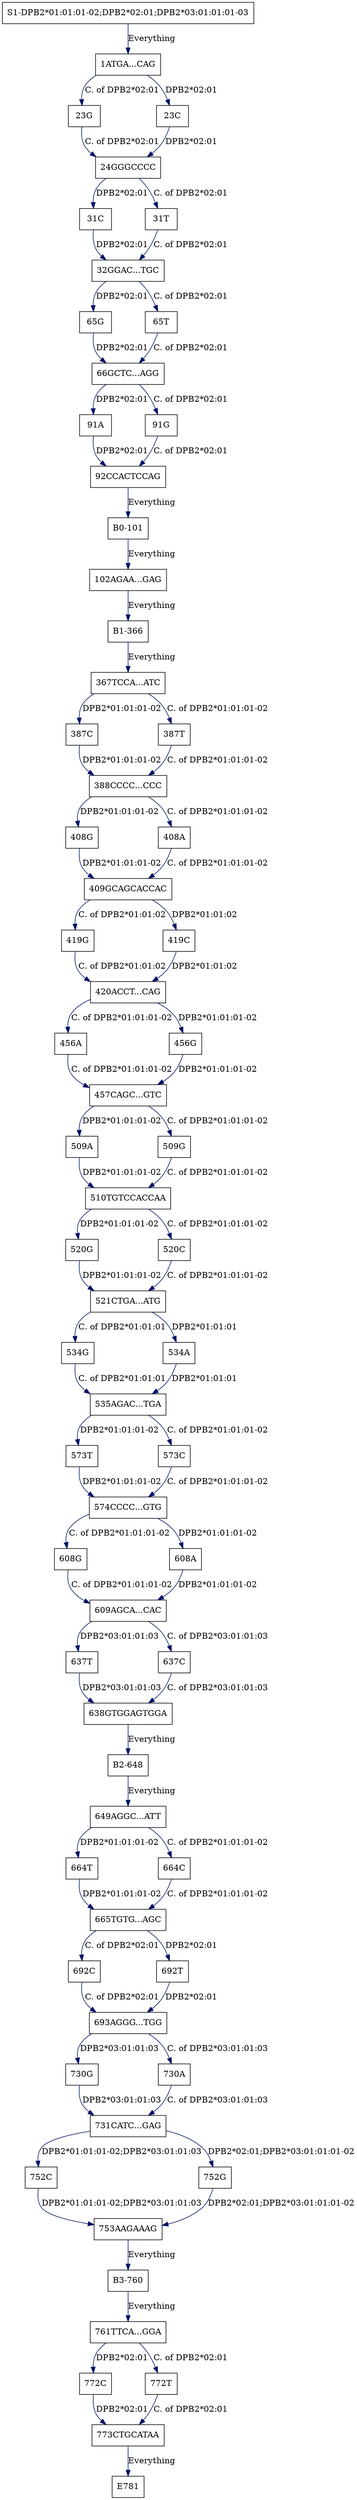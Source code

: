 digraph G {
  "408G" [shape=box, ];
  "609AGCA...CAC" [shape=box, ];
  "664T" [shape=box, ];
  "388CCCC...CCC" [shape=box, ];
  "521CTGA...ATG" [shape=box, ];
  "457CAGC...GTC" [shape=box, ];
  "456A" [shape=box, ];
  "420ACCT...CAG" [shape=box, ];
  "637T" [shape=box, ];
  "752C" [shape=box, ];
  "B1-366" [shape=box, ];
  "102AGAA...GAG" [shape=box, ];
  "692C" [shape=box, ];
  "731CATC...GAG" [shape=box, ];
  "409GCAGCACCAC" [shape=box, ];
  "31C" [shape=box, ];
  "665TGTG...AGC" [shape=box, ];
  "730G" [shape=box, ];
  "574CCCC...GTG" [shape=box, ];
  "24GGGCCCC" [shape=box, ];
  "608G" [shape=box, ];
  "65G" [shape=box, ];
  "693AGGG...TGG" [shape=box, ];
  "752G" [shape=box, ];
  "573T" [shape=box, ];
  "91A" [shape=box, ];
  "509A" [shape=box, ];
  "761TTCA...GGA" [shape=box, ];
  "S1-DPB2*01:01:01-02;DPB2*02:01;DPB2*03:01:01:01-03" [shape=box, ];
  "664C" [shape=box, ];
  "92CCACTCCAG" [shape=box, ];
  "66GCTC...AGG" [shape=box, ];
  "534G" [shape=box, ];
  "638GTGGAGTGGA" [shape=box, ];
  "91G" [shape=box, ];
  "B3-760" [shape=box, ];
  "387C" [shape=box, ];
  "509G" [shape=box, ];
  "32GGAC...TGC" [shape=box, ];
  "408A" [shape=box, ];
  "B2-648" [shape=box, ];
  "573C" [shape=box, ];
  "456G" [shape=box, ];
  "772C" [shape=box, ];
  "520G" [shape=box, ];
  "23G" [shape=box, ];
  "419G" [shape=box, ];
  "B0-101" [shape=box, ];
  "510TGTCCACCAA" [shape=box, ];
  "753AAGAAAG" [shape=box, ];
  "637C" [shape=box, ];
  "608A" [shape=box, ];
  "367TCCA...ATC" [shape=box, ];
  "23C" [shape=box, ];
  "534A" [shape=box, ];
  "E781" [shape=box, ];
  "535AGAC...TGA" [shape=box, ];
  "387T" [shape=box, ];
  "730A" [shape=box, ];
  "520C" [shape=box, ];
  "772T" [shape=box, ];
  "773CTGCATAA" [shape=box, ];
  "31T" [shape=box, ];
  "65T" [shape=box, ];
  "649AGGC...ATT" [shape=box, ];
  "419C" [shape=box, ];
  "692T" [shape=box, ];
  "1ATGA...CAG" [shape=box, ];
  
  
  edge [color="#001267", ];
  "408G" -> "409GCAGCACCAC" [label="DPB2*01:01:01-02", ];
  "609AGCA...CAC" -> "637C" [label="C. of DPB2*03:01:01:03", ];
  "609AGCA...CAC" -> "637T" [label="DPB2*03:01:01:03", ];
  "664T" -> "665TGTG...AGC" [label="DPB2*01:01:01-02", ];
  "388CCCC...CCC" -> "408A" [label="C. of DPB2*01:01:01-02", ];
  "388CCCC...CCC" -> "408G" [label="DPB2*01:01:01-02", ];
  "521CTGA...ATG" -> "534A" [label="DPB2*01:01:01", ];
  "521CTGA...ATG" -> "534G" [label="C. of DPB2*01:01:01", ];
  "457CAGC...GTC" -> "509A" [label="DPB2*01:01:01-02", ];
  "457CAGC...GTC" -> "509G" [label="C. of DPB2*01:01:01-02", ];
  "456A" -> "457CAGC...GTC" [label="C. of DPB2*01:01:01-02", ];
  "420ACCT...CAG" -> "456A" [label="C. of DPB2*01:01:01-02", ];
  "420ACCT...CAG" -> "456G" [label="DPB2*01:01:01-02", ];
  "637T" -> "638GTGGAGTGGA" [label="DPB2*03:01:01:03", ];
  "752C" -> "753AAGAAAG" [label="DPB2*01:01:01-02;DPB2*03:01:01:03", ];
  "B1-366" -> "367TCCA...ATC" [label="Everything", ];
  "102AGAA...GAG" -> "B1-366" [label="Everything", ];
  "692C" -> "693AGGG...TGG" [label="C. of DPB2*02:01", ];
  "731CATC...GAG" -> "752C" [label="DPB2*01:01:01-02;DPB2*03:01:01:03", ];
  "731CATC...GAG" -> "752G" [label="DPB2*02:01;DPB2*03:01:01:01-02", ];
  "409GCAGCACCAC" -> "419C" [label="DPB2*01:01:02", ];
  "409GCAGCACCAC" -> "419G" [label="C. of DPB2*01:01:02", ];
  "31C" -> "32GGAC...TGC" [label="DPB2*02:01", ];
  "665TGTG...AGC" -> "692C" [label="C. of DPB2*02:01", ];
  "665TGTG...AGC" -> "692T" [label="DPB2*02:01", ];
  "730G" -> "731CATC...GAG" [label="DPB2*03:01:01:03", ];
  "574CCCC...GTG" -> "608A" [label="DPB2*01:01:01-02", ];
  "574CCCC...GTG" -> "608G" [label="C. of DPB2*01:01:01-02", ];
  "24GGGCCCC" -> "31C" [label="DPB2*02:01", ];
  "24GGGCCCC" -> "31T" [label="C. of DPB2*02:01", ];
  "608G" -> "609AGCA...CAC" [label="C. of DPB2*01:01:01-02", ];
  "65G" -> "66GCTC...AGG" [label="DPB2*02:01", ];
  "693AGGG...TGG" -> "730A" [label="C. of DPB2*03:01:01:03", ];
  "693AGGG...TGG" -> "730G" [label="DPB2*03:01:01:03", ];
  "752G" -> "753AAGAAAG" [label="DPB2*02:01;DPB2*03:01:01:01-02", ];
  "573T" -> "574CCCC...GTG" [label="DPB2*01:01:01-02", ];
  "91A" -> "92CCACTCCAG" [label="DPB2*02:01", ];
  "509A" -> "510TGTCCACCAA" [label="DPB2*01:01:01-02", ];
  "761TTCA...GGA" -> "772C" [label="DPB2*02:01", ];
  "761TTCA...GGA" -> "772T" [label="C. of DPB2*02:01", ];
  "S1-DPB2*01:01:01-02;DPB2*02:01;DPB2*03:01:01:01-03" -> "1ATGA...CAG" [
  label="Everything", ];
  "664C" -> "665TGTG...AGC" [label="C. of DPB2*01:01:01-02", ];
  "92CCACTCCAG" -> "B0-101" [label="Everything", ];
  "66GCTC...AGG" -> "91A" [label="DPB2*02:01", ];
  "66GCTC...AGG" -> "91G" [label="C. of DPB2*02:01", ];
  "534G" -> "535AGAC...TGA" [label="C. of DPB2*01:01:01", ];
  "638GTGGAGTGGA" -> "B2-648" [label="Everything", ];
  "91G" -> "92CCACTCCAG" [label="C. of DPB2*02:01", ];
  "B3-760" -> "761TTCA...GGA" [label="Everything", ];
  "387C" -> "388CCCC...CCC" [label="DPB2*01:01:01-02", ];
  "509G" -> "510TGTCCACCAA" [label="C. of DPB2*01:01:01-02", ];
  "32GGAC...TGC" -> "65G" [label="DPB2*02:01", ];
  "32GGAC...TGC" -> "65T" [label="C. of DPB2*02:01", ];
  "408A" -> "409GCAGCACCAC" [label="C. of DPB2*01:01:01-02", ];
  "B2-648" -> "649AGGC...ATT" [label="Everything", ];
  "573C" -> "574CCCC...GTG" [label="C. of DPB2*01:01:01-02", ];
  "456G" -> "457CAGC...GTC" [label="DPB2*01:01:01-02", ];
  "772C" -> "773CTGCATAA" [label="DPB2*02:01", ];
  "520G" -> "521CTGA...ATG" [label="DPB2*01:01:01-02", ];
  "23G" -> "24GGGCCCC" [label="C. of DPB2*02:01", ];
  "419G" -> "420ACCT...CAG" [label="C. of DPB2*01:01:02", ];
  "B0-101" -> "102AGAA...GAG" [label="Everything", ];
  "510TGTCCACCAA" -> "520C" [label="C. of DPB2*01:01:01-02", ];
  "510TGTCCACCAA" -> "520G" [label="DPB2*01:01:01-02", ];
  "753AAGAAAG" -> "B3-760" [label="Everything", ];
  "637C" -> "638GTGGAGTGGA" [label="C. of DPB2*03:01:01:03", ];
  "608A" -> "609AGCA...CAC" [label="DPB2*01:01:01-02", ];
  "367TCCA...ATC" -> "387C" [label="DPB2*01:01:01-02", ];
  "367TCCA...ATC" -> "387T" [label="C. of DPB2*01:01:01-02", ];
  "23C" -> "24GGGCCCC" [label="DPB2*02:01", ];
  "534A" -> "535AGAC...TGA" [label="DPB2*01:01:01", ];
  "535AGAC...TGA" -> "573C" [label="C. of DPB2*01:01:01-02", ];
  "535AGAC...TGA" -> "573T" [label="DPB2*01:01:01-02", ];
  "387T" -> "388CCCC...CCC" [label="C. of DPB2*01:01:01-02", ];
  "730A" -> "731CATC...GAG" [label="C. of DPB2*03:01:01:03", ];
  "520C" -> "521CTGA...ATG" [label="C. of DPB2*01:01:01-02", ];
  "772T" -> "773CTGCATAA" [label="C. of DPB2*02:01", ];
  "773CTGCATAA" -> "E781" [label="Everything", ];
  "31T" -> "32GGAC...TGC" [label="C. of DPB2*02:01", ];
  "65T" -> "66GCTC...AGG" [label="C. of DPB2*02:01", ];
  "649AGGC...ATT" -> "664C" [label="C. of DPB2*01:01:01-02", ];
  "649AGGC...ATT" -> "664T" [label="DPB2*01:01:01-02", ];
  "419C" -> "420ACCT...CAG" [label="DPB2*01:01:02", ];
  "692T" -> "693AGGG...TGG" [label="DPB2*02:01", ];
  "1ATGA...CAG" -> "23C" [label="DPB2*02:01", ];
  "1ATGA...CAG" -> "23G" [label="C. of DPB2*02:01", ];
  
  }